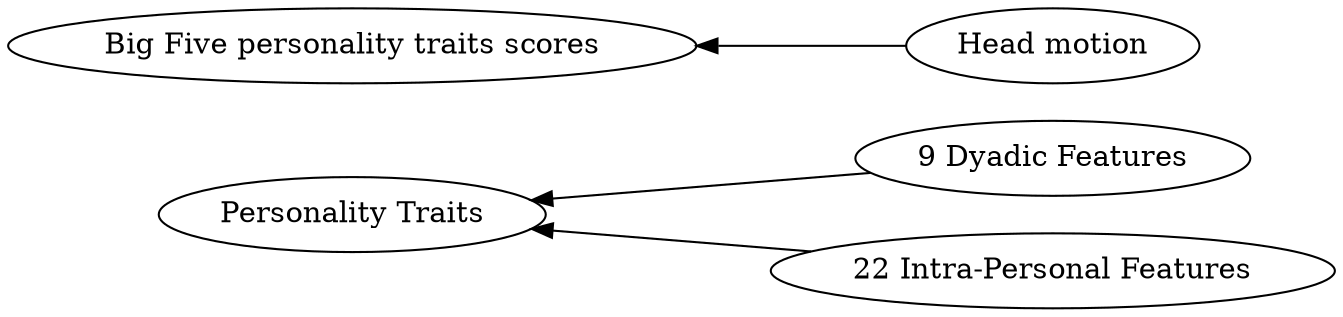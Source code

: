digraph Test {
	rankdir=RL
	size="10,10"
	overlap=false
	splines=true
	{rank=same; "9 Dyadic Features" "Head motion" "22 Intra-Personal Features";}
	{rank=same; "Personality Traits" "Big Five personality traits scores";}
	"Head motion" [href="https://scholar.google.com/scholar?hl=en&q=Personality%20Trait%20Classification%20via%20Co-Occurrent%20Multiparty%20Multimodal%20Event%20Discovery" target=_blank]
	"Head motion" -> "Big Five personality traits scores"
	"22 Intra-Personal Features" [href="https://scholar.google.com/scholar?hl=en&q=Personality%20classification%20and%20behaviour%20interpretation:%20An%20approach%20based%20on%20feature%20categories" target=_blank]
	"22 Intra-Personal Features" -> "Personality Traits"
	"9 Dyadic Features" [href="https://scholar.google.com/scholar?hl=en&q=Personality%20classification%20and%20behaviour%20interpretation:%20An%20approach%20based%20on%20feature%20categories" target=_blank]
	"9 Dyadic Features" -> "Personality Traits"
}
